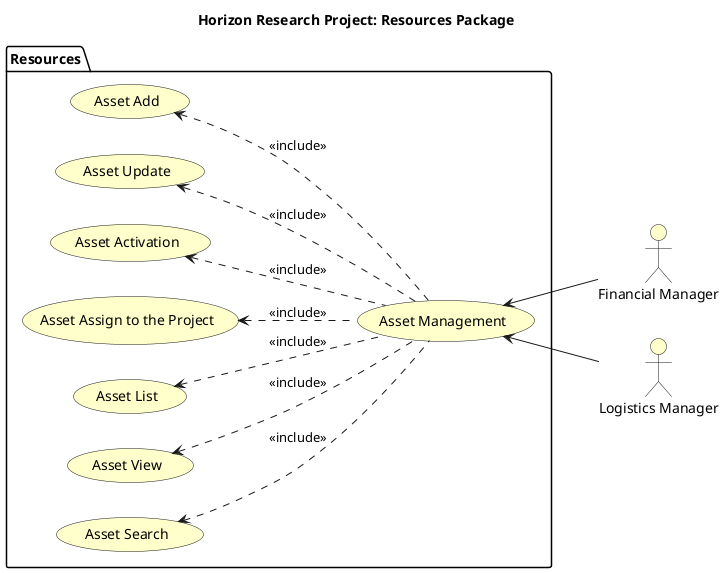 @startuml
left to right direction

skinparam useCaseBackgroundColor #Business
skinparam actorBackgroundColor #Business

title Horizon Research Project: Resources Package

:Financial Manager: as Fmanager
:Logistics Manager: as Lmanager

package "Resources"{
    usecase "Asset Management" as assetManagement
    usecase "Asset Add" as assetRegistration
    usecase "Asset Update" as assetUpdate
    usecase "Asset Activation" as assetActivation
    usecase "Asset Assign to the Project" as assetAssignToProject
    usecase "Asset List" as assetList
    usecase "Asset View" as assetView
    usecase "Asset Search" as assetSearch
}

assetManagement <-- Lmanager
assetManagement <-- Fmanager

assetRegistration <.. assetManagement : <<include>>
assetUpdate  <.. assetManagement : <<include>>
assetActivation  <.. assetManagement : <<include>>
assetAssignToProject  <.. assetManagement : <<include>>
assetList  <.. assetManagement : <<include>>
assetView  <.. assetManagement : <<include>>
assetSearch  <.. assetManagement : <<include>>

@enduml